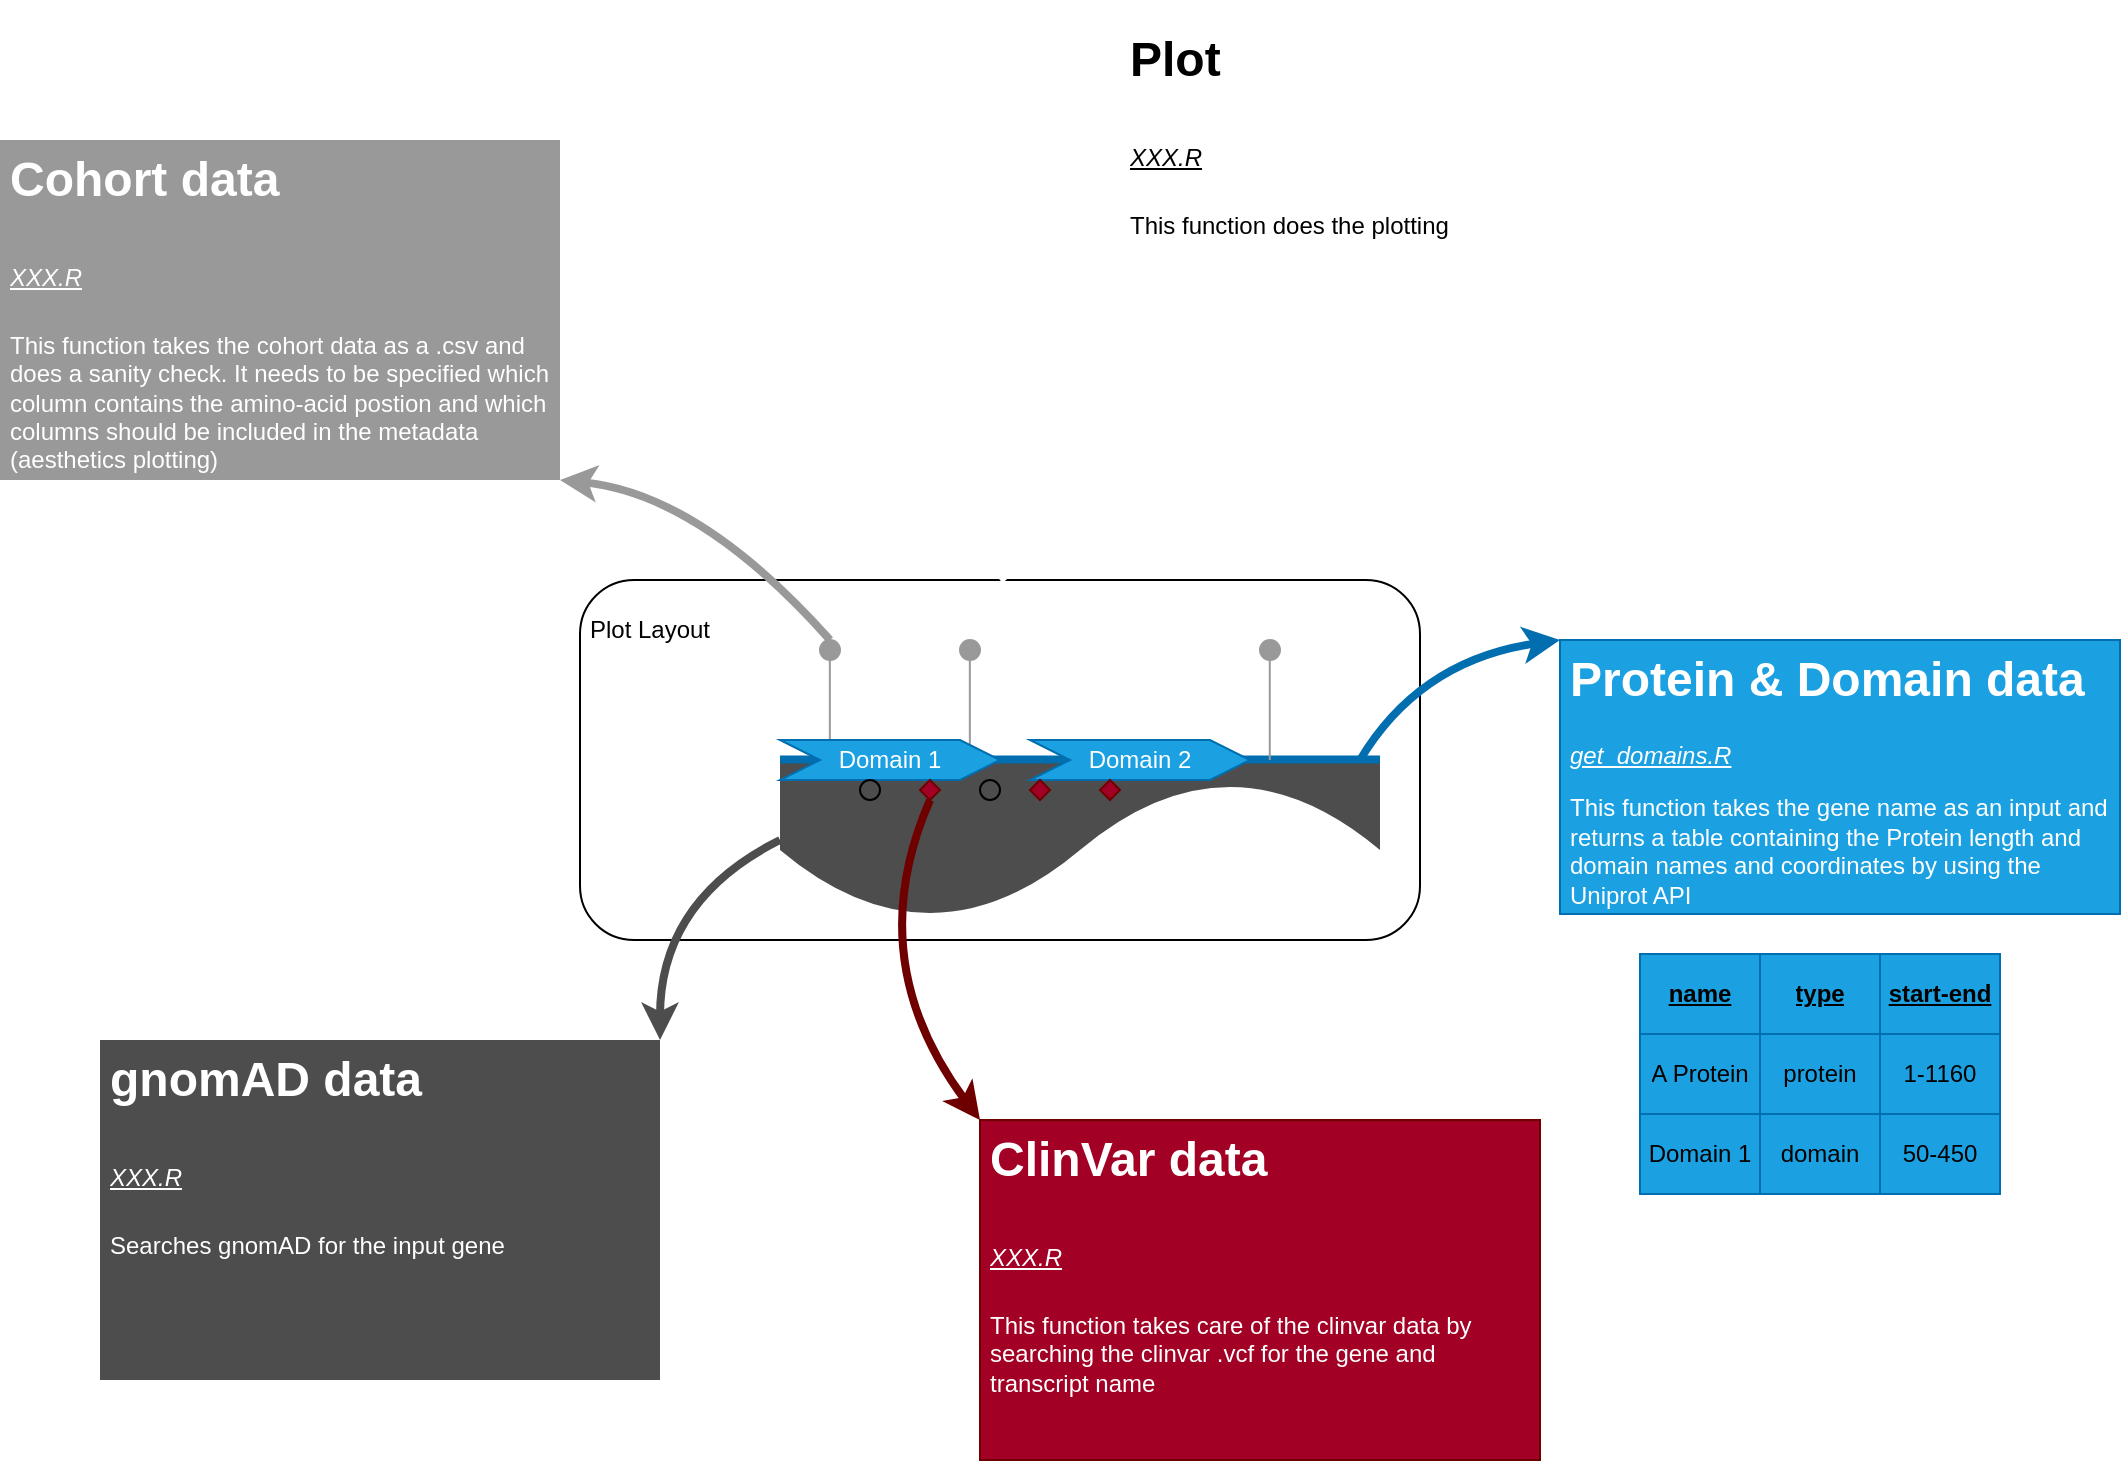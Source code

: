 <mxfile>
    <diagram id="cFt7la1Gk6weGgbceIwt" name="Page-1">
        <mxGraphModel dx="1243" dy="960" grid="1" gridSize="10" guides="1" tooltips="1" connect="1" arrows="1" fold="1" page="1" pageScale="1" pageWidth="1169" pageHeight="827" math="0" shadow="0">
            <root>
                <mxCell id="0"/>
                <mxCell id="1" parent="0"/>
                <mxCell id="2" value="" style="rounded=1;whiteSpace=wrap;html=1;fillColor=none;" vertex="1" parent="1">
                    <mxGeometry x="360" y="333" width="420" height="180" as="geometry"/>
                </mxCell>
                <mxCell id="19" value="" style="shape=document;whiteSpace=wrap;html=1;boundedLbl=1;strokeColor=none;fillColor=#4D4D4D;size=0.875;" vertex="1" parent="1">
                    <mxGeometry x="460" y="423" width="300" height="80" as="geometry"/>
                </mxCell>
                <mxCell id="4" value="" style="endArrow=none;html=1;fillColor=#1ba1e2;strokeColor=#006EAF;strokeWidth=4;" edge="1" parent="1">
                    <mxGeometry width="50" height="50" relative="1" as="geometry">
                        <mxPoint x="460" y="422.71" as="sourcePoint"/>
                        <mxPoint x="760" y="422.71" as="targetPoint"/>
                    </mxGeometry>
                </mxCell>
                <mxCell id="5" value="" style="endArrow=none;html=1;strokeColor=#999999;" edge="1" parent="1">
                    <mxGeometry width="50" height="50" relative="1" as="geometry">
                        <mxPoint x="484.92" y="423" as="sourcePoint"/>
                        <mxPoint x="484.92" y="373" as="targetPoint"/>
                    </mxGeometry>
                </mxCell>
                <mxCell id="6" value="" style="endArrow=none;html=1;strokeColor=#999999;" edge="1" parent="1">
                    <mxGeometry width="50" height="50" relative="1" as="geometry">
                        <mxPoint x="554.92" y="423" as="sourcePoint"/>
                        <mxPoint x="554.92" y="373" as="targetPoint"/>
                    </mxGeometry>
                </mxCell>
                <mxCell id="7" value="" style="endArrow=none;html=1;strokeColor=#999999;" edge="1" parent="1">
                    <mxGeometry width="50" height="50" relative="1" as="geometry">
                        <mxPoint x="704.88" y="423" as="sourcePoint"/>
                        <mxPoint x="704.88" y="373" as="targetPoint"/>
                    </mxGeometry>
                </mxCell>
                <mxCell id="8" value="" style="ellipse;whiteSpace=wrap;html=1;aspect=fixed;fillColor=#999999;strokeColor=#999999;" vertex="1" parent="1">
                    <mxGeometry x="480" y="363" width="10" height="10" as="geometry"/>
                </mxCell>
                <mxCell id="9" value="" style="ellipse;whiteSpace=wrap;html=1;aspect=fixed;fillColor=#999999;strokeColor=#999999;" vertex="1" parent="1">
                    <mxGeometry x="550" y="363" width="10" height="10" as="geometry"/>
                </mxCell>
                <mxCell id="10" value="" style="ellipse;whiteSpace=wrap;html=1;aspect=fixed;fillColor=#999999;strokeColor=#999999;" vertex="1" parent="1">
                    <mxGeometry x="700" y="363" width="10" height="10" as="geometry"/>
                </mxCell>
                <mxCell id="11" value="Domain 1&lt;span style=&quot;color: rgba(0, 0, 0, 0); font-family: monospace; font-size: 0px; text-align: start;&quot;&gt;%3CmxGraphModel%3E%3Croot%3E%3CmxCell%20id%3D%220%22%2F%3E%3CmxCell%20id%3D%221%22%20parent%3D%220%22%2F%3E%3CmxCell%20id%3D%222%22%20value%3D%22%22%20style%3D%22ellipse%3BwhiteSpace%3Dwrap%3Bhtml%3D1%3Baspect%3Dfixed%3BfillColor%3D%23f0f0f0%3B%22%20vertex%3D%221%22%20parent%3D%221%22%3E%3CmxGeometry%20x%3D%22330%22%20y%3D%22520%22%20width%3D%2210%22%20height%3D%2210%22%20as%3D%22geometry%22%2F%3E%3C%2FmxCell%3E%3C%2Froot%3E%3C%2FmxGraphModel%3E&lt;/span&gt;" style="shape=step;perimeter=stepPerimeter;whiteSpace=wrap;html=1;fixedSize=1;fillColor=#1ba1e2;fontColor=#ffffff;strokeColor=#006EAF;" vertex="1" parent="1">
                    <mxGeometry x="460" y="413" width="110" height="20" as="geometry"/>
                </mxCell>
                <mxCell id="12" value="Domain 2&lt;span style=&quot;color: rgba(0, 0, 0, 0); font-family: monospace; font-size: 0px; text-align: start;&quot;&gt;%3CmxGraphModel%3E%3Croot%3E%3CmxCell%20id%3D%220%22%2F%3E%3CmxCell%20id%3D%221%22%20parent%3D%220%22%2F%3E%3CmxCell%20id%3D%222%22%20value%3D%22%22%20style%3D%22ellipse%3BwhiteSpace%3Dwrap%3Bhtml%3D1%3Baspect%3Dfixed%3BfillColor%3D%23f0f0f0%3B%22%20vertex%3D%221%22%20parent%3D%221%22%3E%3CmxGeometry%20x%3D%22330%22%20y%3D%22520%22%20width%3D%2210%22%20height%3D%2210%22%20as%3D%22geometry%22%2F%3E%3C%2FmxCell%3E%3C%2Froot%3E%3C%2FmxGraphModel%3&lt;/span&gt;" style="shape=step;perimeter=stepPerimeter;whiteSpace=wrap;html=1;fixedSize=1;fillColor=#1ba1e2;fontColor=#ffffff;strokeColor=#006EAF;" vertex="1" parent="1">
                    <mxGeometry x="585" y="413" width="110" height="20" as="geometry"/>
                </mxCell>
                <mxCell id="13" value="Plot Layout" style="text;html=1;strokeColor=none;fillColor=none;align=center;verticalAlign=middle;whiteSpace=wrap;rounded=0;" vertex="1" parent="1">
                    <mxGeometry x="360" y="343" width="70" height="30" as="geometry"/>
                </mxCell>
                <mxCell id="21" value="" style="ellipse;whiteSpace=wrap;html=1;aspect=fixed;fillColor=#4D4D4D;strokeColor=#000000;" vertex="1" parent="1">
                    <mxGeometry x="500" y="433" width="10" height="10" as="geometry"/>
                </mxCell>
                <mxCell id="22" value="" style="ellipse;whiteSpace=wrap;html=1;aspect=fixed;fillColor=#4D4D4D;strokeColor=#000000;" vertex="1" parent="1">
                    <mxGeometry x="560" y="433" width="10" height="10" as="geometry"/>
                </mxCell>
                <mxCell id="23" value="" style="rhombus;whiteSpace=wrap;html=1;strokeColor=#6F0000;fillColor=#a20025;fontColor=#ffffff;" vertex="1" parent="1">
                    <mxGeometry x="530" y="433" width="10" height="10" as="geometry"/>
                </mxCell>
                <mxCell id="24" value="" style="rhombus;whiteSpace=wrap;html=1;strokeColor=#6F0000;fillColor=#a20025;fontColor=#ffffff;" vertex="1" parent="1">
                    <mxGeometry x="585" y="433" width="10" height="10" as="geometry"/>
                </mxCell>
                <mxCell id="25" value="" style="rhombus;whiteSpace=wrap;html=1;strokeColor=#6F0000;fillColor=#a20025;fontColor=#ffffff;" vertex="1" parent="1">
                    <mxGeometry x="620" y="433" width="10" height="10" as="geometry"/>
                </mxCell>
                <mxCell id="28" value="&lt;h1&gt;Protein &amp;amp; Domain data&lt;/h1&gt;&lt;p&gt;&lt;u&gt;&lt;i&gt;get_domains.R&lt;/i&gt;&lt;/u&gt;&lt;/p&gt;&lt;p&gt;This function takes the gene name as an input and returns a table containing the Protein length and domain names and coordinates by using the Uniprot API&lt;/p&gt;" style="text;html=1;strokeColor=#006EAF;fillColor=#1ba1e2;spacing=5;spacingTop=-20;whiteSpace=wrap;overflow=hidden;rounded=0;fontColor=#ffffff;" vertex="1" parent="1">
                    <mxGeometry x="850" y="363" width="280" height="137" as="geometry"/>
                </mxCell>
                <mxCell id="29" value="" style="curved=1;endArrow=classic;html=1;strokeColor=#006EAF;strokeWidth=4;entryX=0;entryY=0;entryDx=0;entryDy=0;fillColor=#1ba1e2;" edge="1" parent="1" target="28">
                    <mxGeometry width="50" height="50" relative="1" as="geometry">
                        <mxPoint x="750" y="423" as="sourcePoint"/>
                        <mxPoint x="810" y="373" as="targetPoint"/>
                        <Array as="points">
                            <mxPoint x="780" y="373"/>
                        </Array>
                    </mxGeometry>
                </mxCell>
                <mxCell id="30" value="" style="shape=table;html=1;whiteSpace=wrap;startSize=0;container=1;collapsible=0;childLayout=tableLayout;strokeColor=#006EAF;fillColor=#1ba1e2;fontColor=#ffffff;" vertex="1" parent="1">
                    <mxGeometry x="890" y="520" width="180" height="120" as="geometry"/>
                </mxCell>
                <mxCell id="31" value="" style="shape=tableRow;horizontal=0;startSize=0;swimlaneHead=0;swimlaneBody=0;top=0;left=0;bottom=0;right=0;collapsible=0;dropTarget=0;fillColor=none;points=[[0,0.5],[1,0.5]];portConstraint=eastwest;strokeColor=default;" vertex="1" parent="30">
                    <mxGeometry width="180" height="40" as="geometry"/>
                </mxCell>
                <mxCell id="32" value="&lt;b&gt;&lt;u&gt;name&lt;/u&gt;&lt;/b&gt;" style="shape=partialRectangle;html=1;whiteSpace=wrap;connectable=0;fillColor=none;top=0;left=0;bottom=0;right=0;overflow=hidden;strokeColor=default;" vertex="1" parent="31">
                    <mxGeometry width="60" height="40" as="geometry">
                        <mxRectangle width="60" height="40" as="alternateBounds"/>
                    </mxGeometry>
                </mxCell>
                <mxCell id="33" value="&lt;b&gt;&lt;u&gt;type&lt;/u&gt;&lt;/b&gt;" style="shape=partialRectangle;html=1;whiteSpace=wrap;connectable=0;fillColor=none;top=0;left=0;bottom=0;right=0;overflow=hidden;strokeColor=default;" vertex="1" parent="31">
                    <mxGeometry x="60" width="60" height="40" as="geometry">
                        <mxRectangle width="60" height="40" as="alternateBounds"/>
                    </mxGeometry>
                </mxCell>
                <mxCell id="34" value="&lt;b&gt;&lt;u&gt;start-end&lt;/u&gt;&lt;/b&gt;" style="shape=partialRectangle;html=1;whiteSpace=wrap;connectable=0;fillColor=none;top=0;left=0;bottom=0;right=0;overflow=hidden;strokeColor=default;" vertex="1" parent="31">
                    <mxGeometry x="120" width="60" height="40" as="geometry">
                        <mxRectangle width="60" height="40" as="alternateBounds"/>
                    </mxGeometry>
                </mxCell>
                <mxCell id="35" value="" style="shape=tableRow;horizontal=0;startSize=0;swimlaneHead=0;swimlaneBody=0;top=0;left=0;bottom=0;right=0;collapsible=0;dropTarget=0;fillColor=none;points=[[0,0.5],[1,0.5]];portConstraint=eastwest;strokeColor=default;" vertex="1" parent="30">
                    <mxGeometry y="40" width="180" height="40" as="geometry"/>
                </mxCell>
                <mxCell id="36" value="A Protein" style="shape=partialRectangle;html=1;whiteSpace=wrap;connectable=0;fillColor=none;top=0;left=0;bottom=0;right=0;overflow=hidden;strokeColor=default;" vertex="1" parent="35">
                    <mxGeometry width="60" height="40" as="geometry">
                        <mxRectangle width="60" height="40" as="alternateBounds"/>
                    </mxGeometry>
                </mxCell>
                <mxCell id="37" value="protein" style="shape=partialRectangle;html=1;whiteSpace=wrap;connectable=0;fillColor=none;top=0;left=0;bottom=0;right=0;overflow=hidden;strokeColor=default;" vertex="1" parent="35">
                    <mxGeometry x="60" width="60" height="40" as="geometry">
                        <mxRectangle width="60" height="40" as="alternateBounds"/>
                    </mxGeometry>
                </mxCell>
                <mxCell id="38" value="1-1160" style="shape=partialRectangle;html=1;whiteSpace=wrap;connectable=0;fillColor=none;top=0;left=0;bottom=0;right=0;overflow=hidden;strokeColor=default;" vertex="1" parent="35">
                    <mxGeometry x="120" width="60" height="40" as="geometry">
                        <mxRectangle width="60" height="40" as="alternateBounds"/>
                    </mxGeometry>
                </mxCell>
                <mxCell id="39" value="" style="shape=tableRow;horizontal=0;startSize=0;swimlaneHead=0;swimlaneBody=0;top=0;left=0;bottom=0;right=0;collapsible=0;dropTarget=0;fillColor=none;points=[[0,0.5],[1,0.5]];portConstraint=eastwest;strokeColor=default;" vertex="1" parent="30">
                    <mxGeometry y="80" width="180" height="40" as="geometry"/>
                </mxCell>
                <mxCell id="40" value="Domain 1" style="shape=partialRectangle;html=1;whiteSpace=wrap;connectable=0;fillColor=none;top=0;left=0;bottom=0;right=0;overflow=hidden;strokeColor=default;" vertex="1" parent="39">
                    <mxGeometry width="60" height="40" as="geometry">
                        <mxRectangle width="60" height="40" as="alternateBounds"/>
                    </mxGeometry>
                </mxCell>
                <mxCell id="41" value="domain" style="shape=partialRectangle;html=1;whiteSpace=wrap;connectable=0;fillColor=none;top=0;left=0;bottom=0;right=0;overflow=hidden;strokeColor=default;" vertex="1" parent="39">
                    <mxGeometry x="60" width="60" height="40" as="geometry">
                        <mxRectangle width="60" height="40" as="alternateBounds"/>
                    </mxGeometry>
                </mxCell>
                <mxCell id="42" value="50-450" style="shape=partialRectangle;html=1;whiteSpace=wrap;connectable=0;fillColor=none;top=0;left=0;bottom=0;right=0;overflow=hidden;pointerEvents=1;strokeColor=default;" vertex="1" parent="39">
                    <mxGeometry x="120" width="60" height="40" as="geometry">
                        <mxRectangle width="60" height="40" as="alternateBounds"/>
                    </mxGeometry>
                </mxCell>
                <mxCell id="57" value="" style="endArrow=classic;html=1;strokeColor=#999999;strokeWidth=4;fillColor=#1ba1e2;entryX=1;entryY=1;entryDx=0;entryDy=0;curved=1;exitX=0.5;exitY=0;exitDx=0;exitDy=0;" edge="1" parent="1" source="8" target="58">
                    <mxGeometry width="50" height="50" relative="1" as="geometry">
                        <mxPoint x="490" y="313" as="sourcePoint"/>
                        <mxPoint x="490" y="193" as="targetPoint"/>
                        <Array as="points">
                            <mxPoint x="420" y="290"/>
                        </Array>
                    </mxGeometry>
                </mxCell>
                <mxCell id="58" value="&lt;h1&gt;&lt;span style=&quot;background-color: initial;&quot;&gt;Cohort data&lt;/span&gt;&lt;/h1&gt;&lt;h1&gt;&lt;span style=&quot;background-color: initial;&quot;&gt;&lt;i style=&quot;font-size: 12px; font-weight: normal; text-decoration-line: underline;&quot;&gt;XXX.R&lt;/i&gt;&lt;/span&gt;&lt;br&gt;&lt;/h1&gt;&lt;p&gt;This function takes the cohort data as a .csv and does a sanity check. It needs to be specified which column contains the amino-acid postion and which columns should be included in the metadata (aesthetics plotting)&lt;/p&gt;" style="text;html=1;strokeColor=none;fillColor=#999999;spacing=5;spacingTop=-20;whiteSpace=wrap;overflow=hidden;rounded=0;fontColor=#ffffff;" vertex="1" parent="1">
                    <mxGeometry x="70" y="113" width="280" height="170" as="geometry"/>
                </mxCell>
                <mxCell id="59" value="" style="endArrow=classic;html=1;strokeColor=#6F0000;strokeWidth=4;fillColor=#a20025;curved=1;exitX=0.5;exitY=1;exitDx=0;exitDy=0;entryX=0;entryY=0;entryDx=0;entryDy=0;" edge="1" parent="1" source="23" target="60">
                    <mxGeometry width="50" height="50" relative="1" as="geometry">
                        <mxPoint x="540" y="701.71" as="sourcePoint"/>
                        <mxPoint x="535" y="603" as="targetPoint"/>
                        <Array as="points">
                            <mxPoint x="500" y="523"/>
                        </Array>
                    </mxGeometry>
                </mxCell>
                <mxCell id="60" value="&lt;h1&gt;&lt;span style=&quot;background-color: initial;&quot;&gt;ClinVar data&lt;/span&gt;&lt;/h1&gt;&lt;h1&gt;&lt;span style=&quot;background-color: initial;&quot;&gt;&lt;i style=&quot;font-size: 12px; font-weight: normal; text-decoration-line: underline;&quot;&gt;XXX.R&lt;/i&gt;&lt;/span&gt;&lt;br&gt;&lt;/h1&gt;&lt;p&gt;This function takes care of the clinvar data by searching the clinvar .vcf for the gene and transcript name&lt;/p&gt;" style="text;html=1;strokeColor=#6F0000;fillColor=#a20025;spacing=5;spacingTop=-20;whiteSpace=wrap;overflow=hidden;rounded=0;fontColor=#ffffff;" vertex="1" parent="1">
                    <mxGeometry x="560" y="603" width="280" height="170" as="geometry"/>
                </mxCell>
                <mxCell id="61" value="&lt;h1&gt;&lt;span style=&quot;background-color: initial;&quot;&gt;gnomAD data&lt;/span&gt;&lt;/h1&gt;&lt;h1&gt;&lt;span style=&quot;background-color: initial;&quot;&gt;&lt;i style=&quot;font-size: 12px; font-weight: normal; text-decoration-line: underline;&quot;&gt;XXX.R&lt;/i&gt;&lt;/span&gt;&lt;br&gt;&lt;/h1&gt;&lt;p&gt;Searches gnomAD for the input gene&lt;/p&gt;" style="text;html=1;strokeColor=none;fillColor=#4D4D4D;spacing=5;spacingTop=-20;whiteSpace=wrap;overflow=hidden;rounded=0;fontColor=#ffffff;" vertex="1" parent="1">
                    <mxGeometry x="120" y="563" width="280" height="170" as="geometry"/>
                </mxCell>
                <mxCell id="63" value="" style="endArrow=classic;html=1;strokeColor=#4D4D4D;strokeWidth=4;fillColor=#a20025;curved=1;exitX=0;exitY=0.5;exitDx=0;exitDy=0;entryX=1;entryY=0;entryDx=0;entryDy=0;" edge="1" parent="1" source="19" target="61">
                    <mxGeometry width="50" height="50" relative="1" as="geometry">
                        <mxPoint x="445" y="503" as="sourcePoint"/>
                        <mxPoint x="470" y="663" as="targetPoint"/>
                        <Array as="points">
                            <mxPoint x="400" y="493"/>
                        </Array>
                    </mxGeometry>
                </mxCell>
                <mxCell id="64" value="&lt;h1&gt;&lt;span style=&quot;background-color: initial;&quot;&gt;&lt;font color=&quot;#000000&quot;&gt;Plot&lt;/font&gt;&lt;/span&gt;&lt;/h1&gt;&lt;h1&gt;&lt;font color=&quot;#000000&quot;&gt;&lt;i style=&quot;background-color: initial; font-size: 12px; font-weight: normal; text-decoration-line: underline;&quot;&gt;XXX.R&lt;/i&gt;&lt;br&gt;&lt;/font&gt;&lt;/h1&gt;&lt;p&gt;&lt;font color=&quot;#000000&quot;&gt;This function does the plotting&lt;/font&gt;&lt;/p&gt;" style="text;html=1;strokeColor=none;fillColor=#FFFFFF;spacing=5;spacingTop=-20;whiteSpace=wrap;overflow=hidden;rounded=0;fontColor=#ffffff;" vertex="1" parent="1">
                    <mxGeometry x="630" y="53" width="280" height="170" as="geometry"/>
                </mxCell>
                <mxCell id="65" value="" style="endArrow=classic;html=1;strokeColor=#FFFFFF;strokeWidth=4;fillColor=#1ba1e2;entryX=0;entryY=1;entryDx=0;entryDy=0;curved=1;exitX=0.5;exitY=0;exitDx=0;exitDy=0;" edge="1" parent="1" source="2" target="64">
                    <mxGeometry width="50" height="50" relative="1" as="geometry">
                        <mxPoint x="560" y="333" as="sourcePoint"/>
                        <mxPoint x="425" y="83" as="targetPoint"/>
                        <Array as="points">
                            <mxPoint x="630" y="280"/>
                        </Array>
                    </mxGeometry>
                </mxCell>
            </root>
        </mxGraphModel>
    </diagram>
</mxfile>